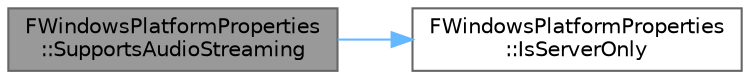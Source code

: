 digraph "FWindowsPlatformProperties::SupportsAudioStreaming"
{
 // INTERACTIVE_SVG=YES
 // LATEX_PDF_SIZE
  bgcolor="transparent";
  edge [fontname=Helvetica,fontsize=10,labelfontname=Helvetica,labelfontsize=10];
  node [fontname=Helvetica,fontsize=10,shape=box,height=0.2,width=0.4];
  rankdir="LR";
  Node1 [id="Node000001",label="FWindowsPlatformProperties\l::SupportsAudioStreaming",height=0.2,width=0.4,color="gray40", fillcolor="grey60", style="filled", fontcolor="black",tooltip=" "];
  Node1 -> Node2 [id="edge1_Node000001_Node000002",color="steelblue1",style="solid",tooltip=" "];
  Node2 [id="Node000002",label="FWindowsPlatformProperties\l::IsServerOnly",height=0.2,width=0.4,color="grey40", fillcolor="white", style="filled",URL="$d2/d9e/structFWindowsPlatformProperties.html#abdebcd9bce37425bb058d7892218376d",tooltip=" "];
}
